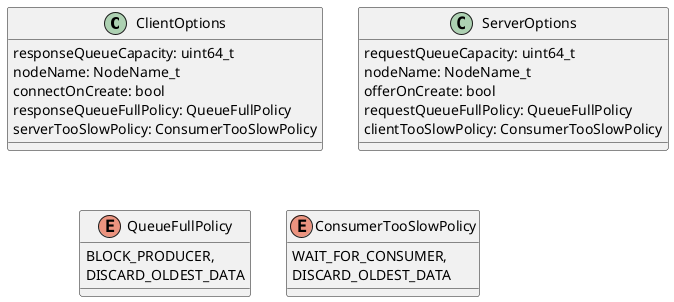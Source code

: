 @startuml

class ClientOptions {
  responseQueueCapacity: uint64_t
  nodeName: NodeName_t
  connectOnCreate: bool
  responseQueueFullPolicy: QueueFullPolicy
  serverTooSlowPolicy: ConsumerTooSlowPolicy
}

class ServerOptions {
  requestQueueCapacity: uint64_t
  nodeName: NodeName_t
  offerOnCreate: bool
  requestQueueFullPolicy: QueueFullPolicy
  clientTooSlowPolicy: ConsumerTooSlowPolicy
}

enum QueueFullPolicy {
  BLOCK_PRODUCER,
  DISCARD_OLDEST_DATA
}

enum ConsumerTooSlowPolicy {
  WAIT_FOR_CONSUMER,
  DISCARD_OLDEST_DATA
}

@enduml
